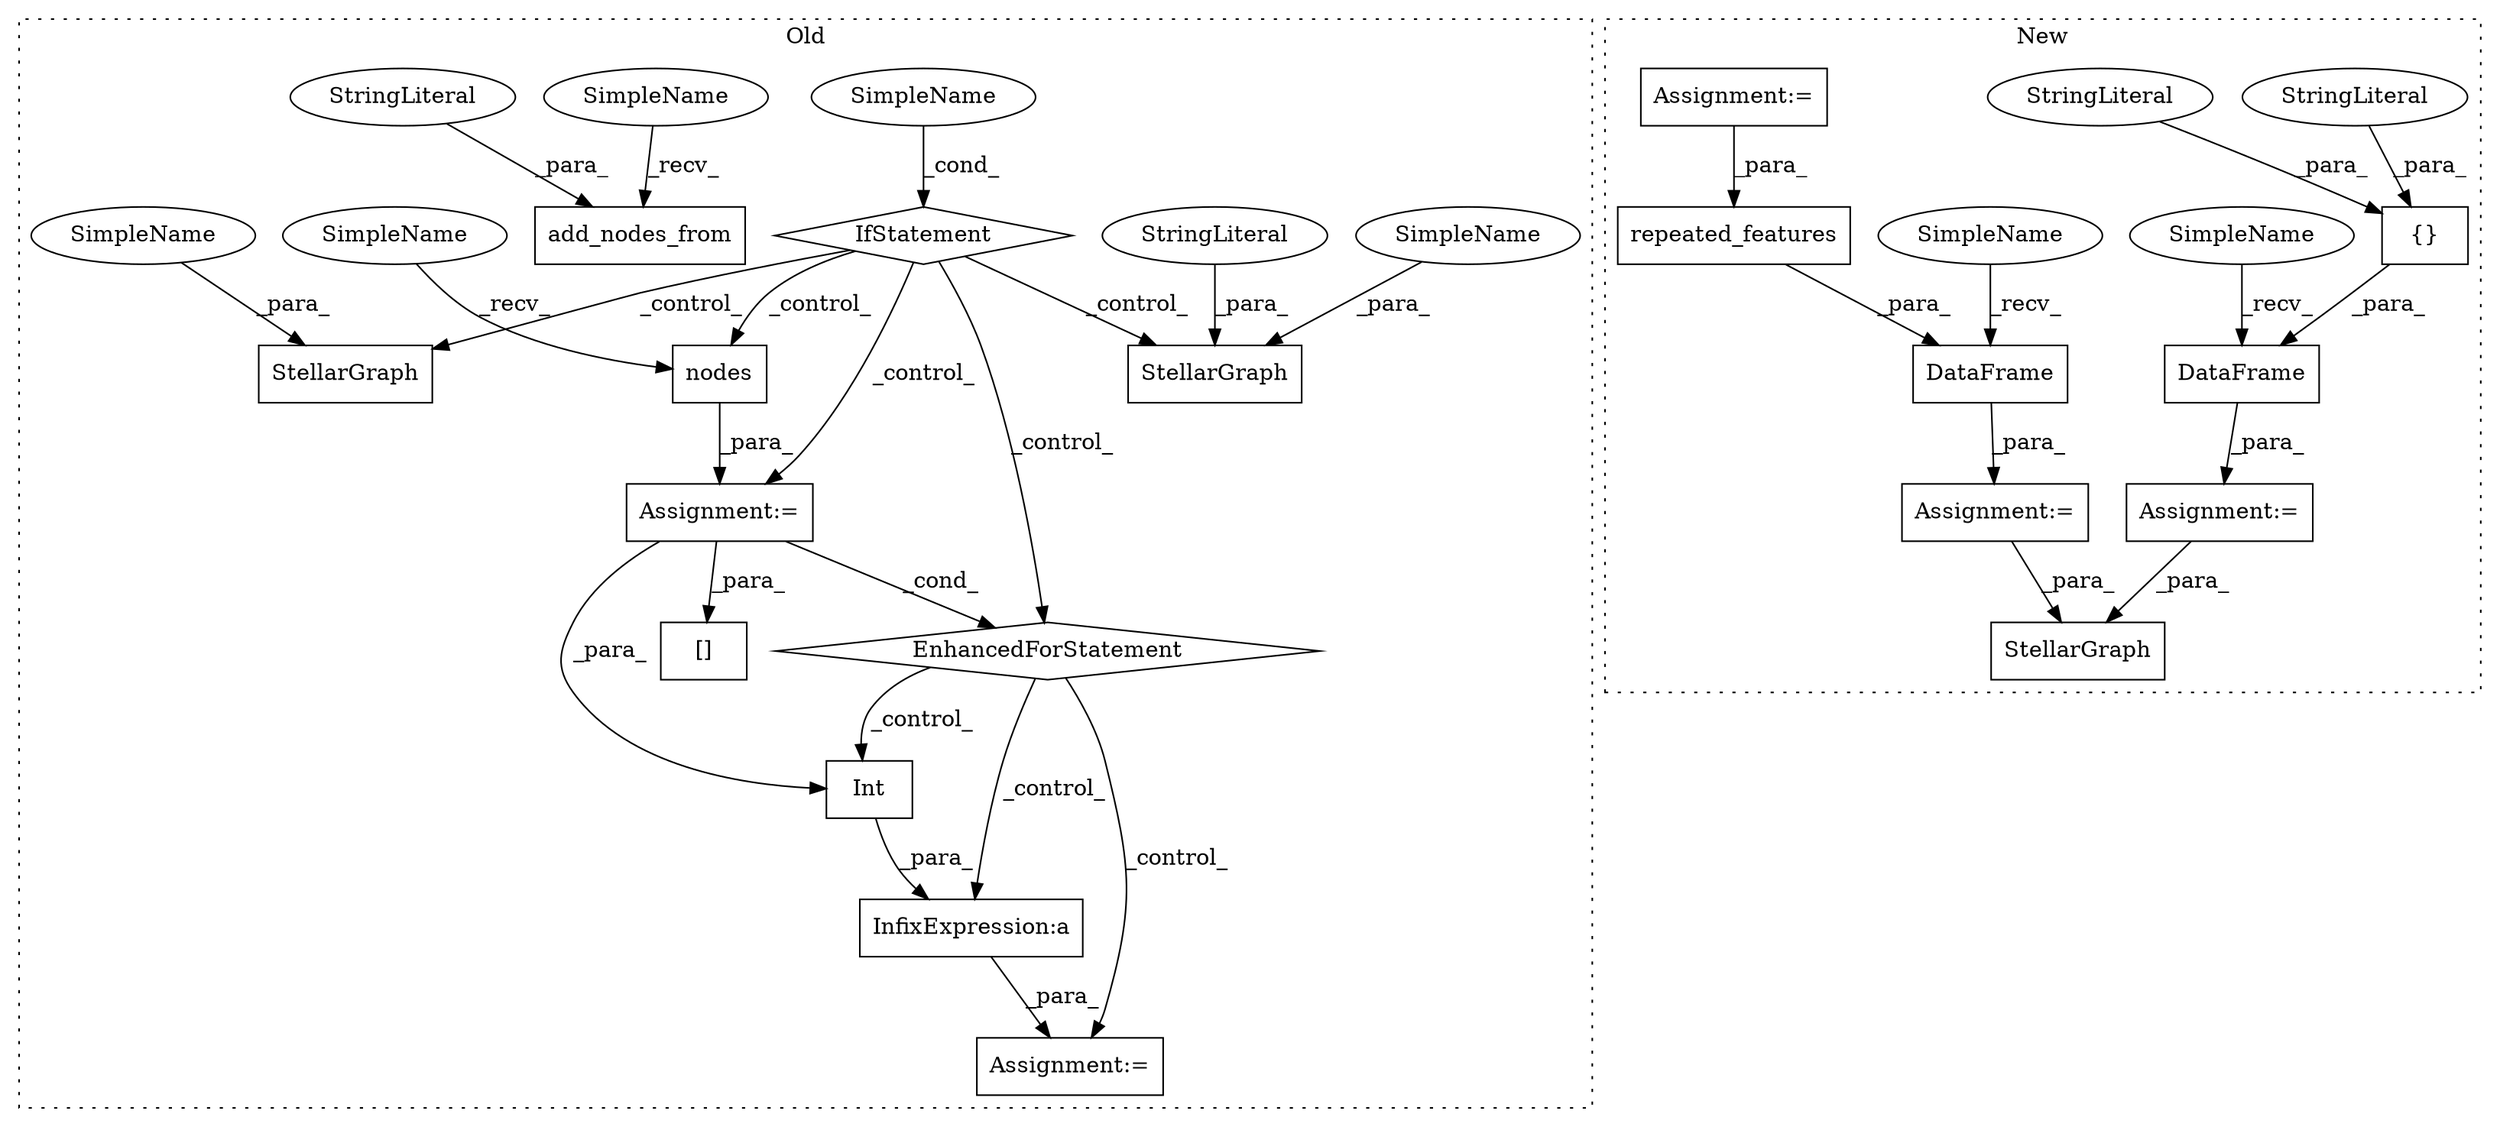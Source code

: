 digraph G {
subgraph cluster0 {
1 [label="nodes" a="32" s="1627,1637" l="6,1" shape="box"];
3 [label="StellarGraph" a="32" s="1765,1789" l="13,1" shape="box"];
4 [label="EnhancedForStatement" a="70" s="1544,1638" l="69,2" shape="diamond"];
5 [label="[]" a="2" s="1715,1738" l="21,1" shape="box"];
10 [label="Assignment:=" a="7" s="1544,1638" l="69,2" shape="box"];
12 [label="Int" a="32" s="1695,1700" l="4,1" shape="box"];
13 [label="InfixExpression:a" a="27" s="1701" l="3" shape="box"];
14 [label="StringLiteral" a="45" s="1780" l="9" shape="ellipse"];
17 [label="Assignment:=" a="7" s="1693" l="1" shape="box"];
19 [label="add_nodes_from" a="32" s="1336,1368" l="15,1" shape="box"];
20 [label="StringLiteral" a="45" s="1364" l="4" shape="ellipse"];
21 [label="IfStatement" a="25" s="1502,1534" l="4,2" shape="diamond"];
22 [label="SimpleName" a="42" s="" l="" shape="ellipse"];
23 [label="StellarGraph" a="32" s="1814,1828" l="13,1" shape="box"];
25 [label="SimpleName" a="42" s="1827" l="1" shape="ellipse"];
26 [label="SimpleName" a="42" s="1334" l="1" shape="ellipse"];
27 [label="SimpleName" a="42" s="1625" l="1" shape="ellipse"];
28 [label="SimpleName" a="42" s="1778" l="1" shape="ellipse"];
label = "Old";
style="dotted";
}
subgraph cluster1 {
2 [label="StellarGraph" a="32" s="1798,1822" l="13,1" shape="box"];
6 [label="{}" a="4" s="1759,1777" l="1,1" shape="box"];
7 [label="DataFrame" a="32" s="1429,1510" l="10,1" shape="box"];
8 [label="StringLiteral" a="45" s="1760" l="8" shape="ellipse"];
9 [label="StringLiteral" a="45" s="1769" l="8" shape="ellipse"];
11 [label="Assignment:=" a="7" s="1618" l="1" shape="box"];
15 [label="repeated_features" a="32" s="1439,1496" l="18,1" shape="box"];
16 [label="Assignment:=" a="7" s="1135" l="20" shape="box"];
18 [label="Assignment:=" a="7" s="1409" l="1" shape="box"];
24 [label="DataFrame" a="32" s="1638,1778" l="10,1" shape="box"];
29 [label="SimpleName" a="42" s="1631" l="6" shape="ellipse"];
30 [label="SimpleName" a="42" s="1422" l="6" shape="ellipse"];
label = "New";
style="dotted";
}
1 -> 10 [label="_para_"];
4 -> 12 [label="_control_"];
4 -> 13 [label="_control_"];
4 -> 17 [label="_control_"];
6 -> 24 [label="_para_"];
7 -> 18 [label="_para_"];
8 -> 6 [label="_para_"];
9 -> 6 [label="_para_"];
10 -> 5 [label="_para_"];
10 -> 12 [label="_para_"];
10 -> 4 [label="_cond_"];
11 -> 2 [label="_para_"];
12 -> 13 [label="_para_"];
13 -> 17 [label="_para_"];
14 -> 3 [label="_para_"];
15 -> 7 [label="_para_"];
16 -> 15 [label="_para_"];
18 -> 2 [label="_para_"];
20 -> 19 [label="_para_"];
21 -> 10 [label="_control_"];
21 -> 4 [label="_control_"];
21 -> 23 [label="_control_"];
21 -> 1 [label="_control_"];
21 -> 3 [label="_control_"];
22 -> 21 [label="_cond_"];
24 -> 11 [label="_para_"];
25 -> 23 [label="_para_"];
26 -> 19 [label="_recv_"];
27 -> 1 [label="_recv_"];
28 -> 3 [label="_para_"];
29 -> 24 [label="_recv_"];
30 -> 7 [label="_recv_"];
}